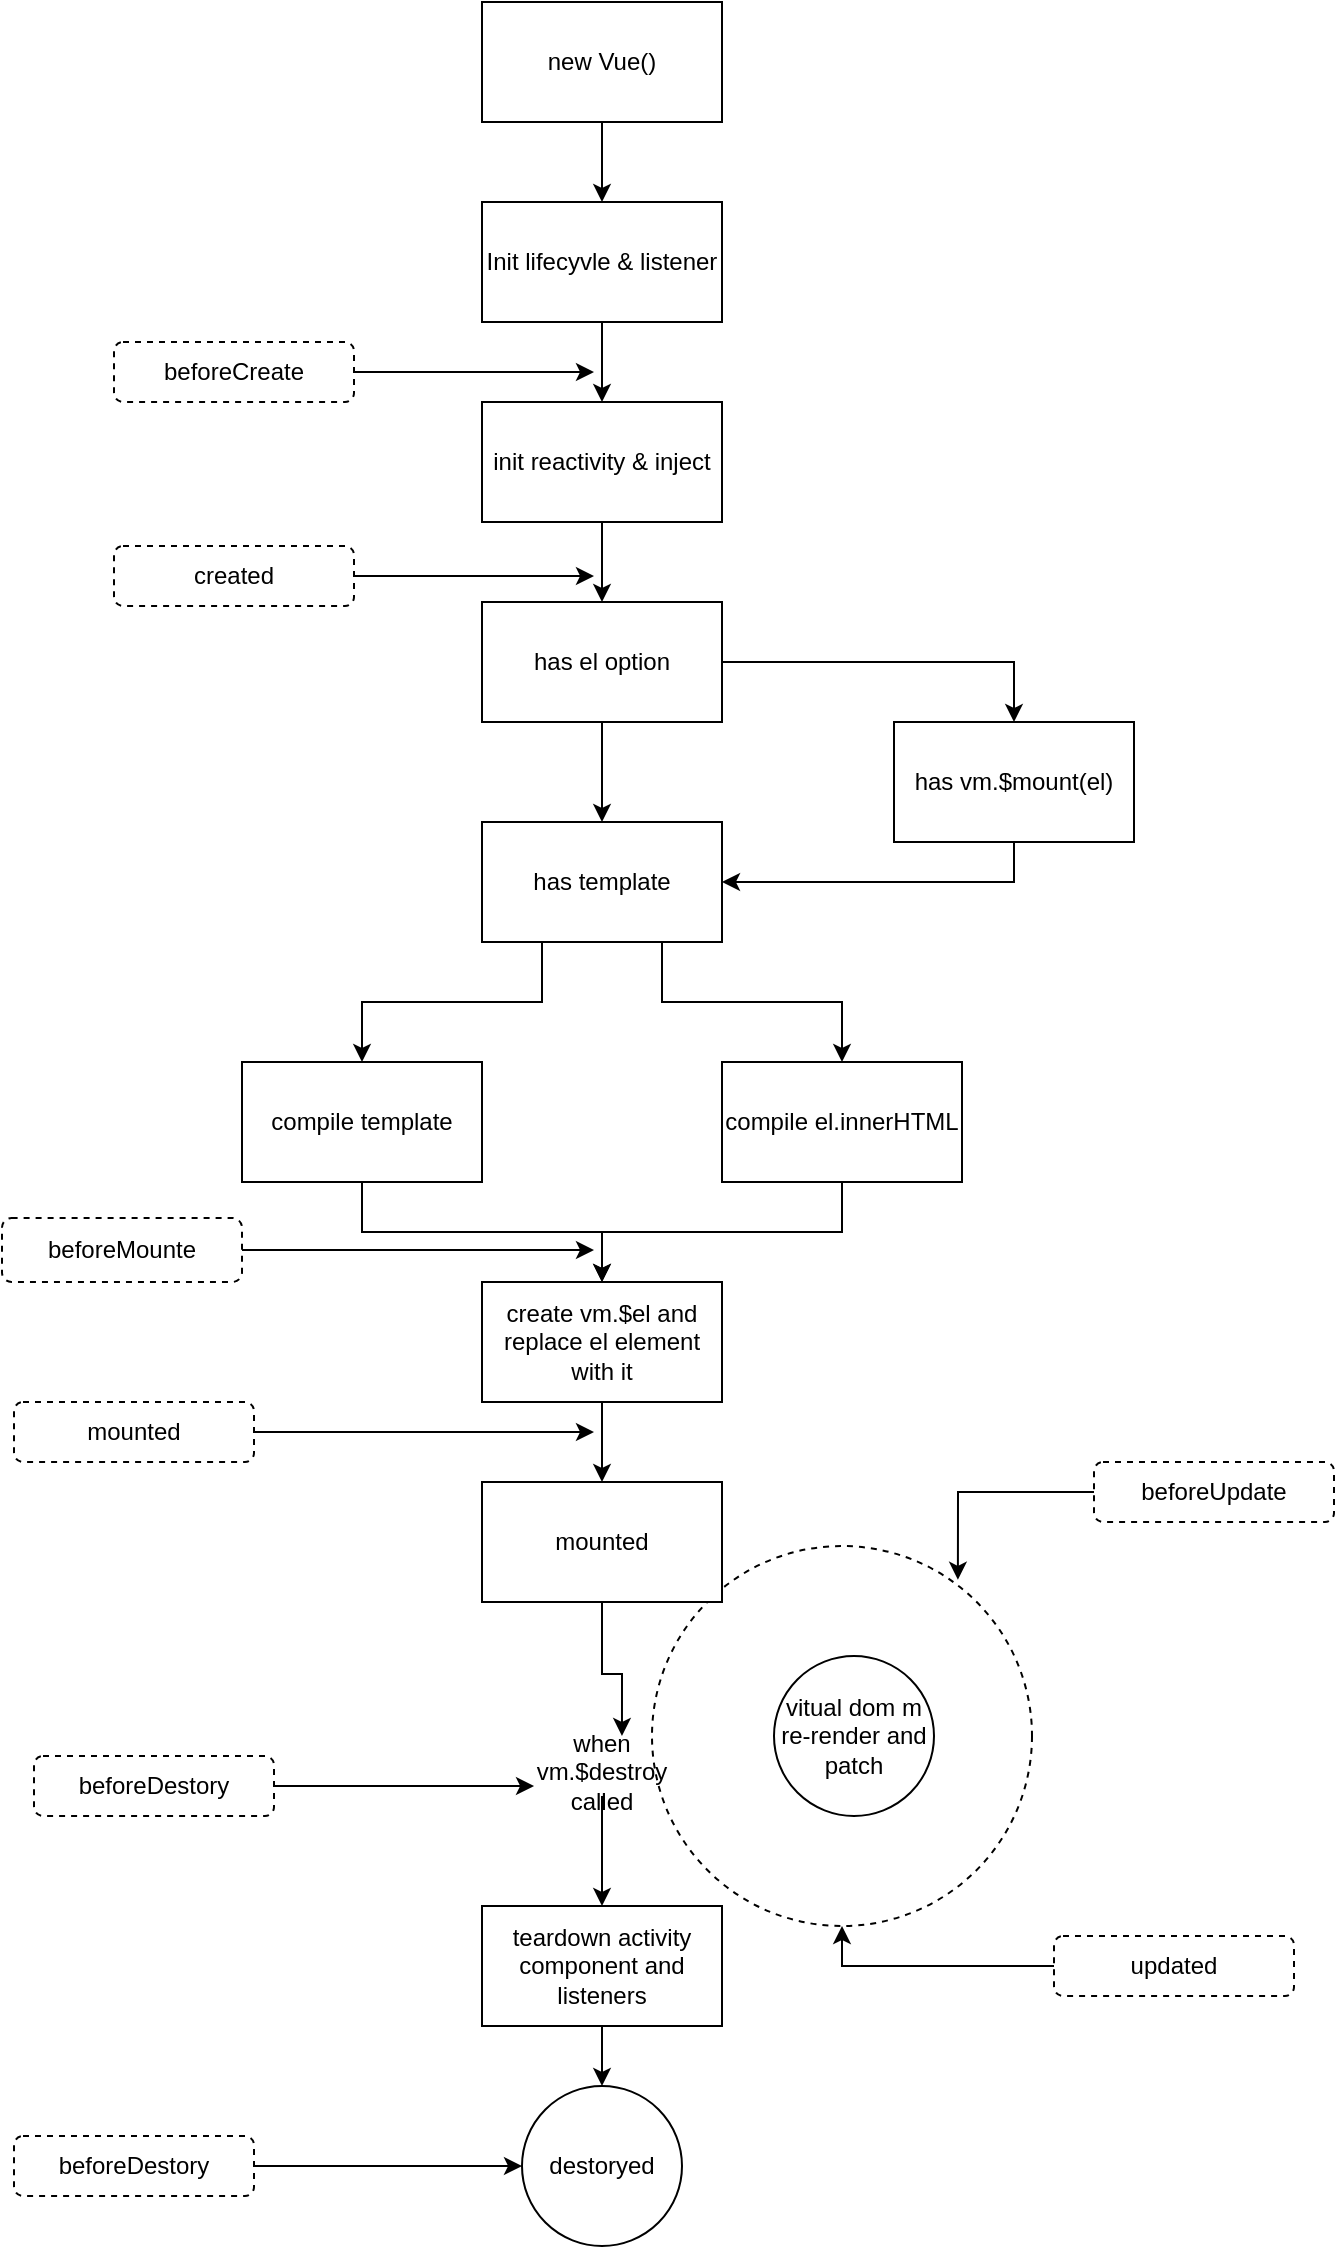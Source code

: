 <mxfile version="14.2.9" type="github"><diagram id="dCKSm5m4gtss8DiOqy7s" name="Page-1"><mxGraphModel dx="942" dy="614" grid="1" gridSize="10" guides="1" tooltips="1" connect="1" arrows="1" fold="1" page="1" pageScale="1" pageWidth="827" pageHeight="1169" math="0" shadow="0"><root><mxCell id="0"/><mxCell id="1" parent="0"/><mxCell id="AzhB0clEPcVWmoeDNMxk-26" value="" style="ellipse;whiteSpace=wrap;html=1;aspect=fixed;dashed=1;" vertex="1" parent="1"><mxGeometry x="439" y="780" width="190" height="190" as="geometry"/></mxCell><mxCell id="AzhB0clEPcVWmoeDNMxk-14" style="edgeStyle=orthogonalEdgeStyle;rounded=0;orthogonalLoop=1;jettySize=auto;html=1;exitX=0.5;exitY=1;exitDx=0;exitDy=0;entryX=0.5;entryY=0;entryDx=0;entryDy=0;" edge="1" parent="1" source="AzhB0clEPcVWmoeDNMxk-1" target="AzhB0clEPcVWmoeDNMxk-2"><mxGeometry relative="1" as="geometry"/></mxCell><mxCell id="AzhB0clEPcVWmoeDNMxk-1" value="new Vue()" style="rounded=0;whiteSpace=wrap;html=1;" vertex="1" parent="1"><mxGeometry x="354" y="8" width="120" height="60" as="geometry"/></mxCell><mxCell id="AzhB0clEPcVWmoeDNMxk-15" value="" style="edgeStyle=orthogonalEdgeStyle;rounded=0;orthogonalLoop=1;jettySize=auto;html=1;" edge="1" parent="1" source="AzhB0clEPcVWmoeDNMxk-2" target="AzhB0clEPcVWmoeDNMxk-3"><mxGeometry relative="1" as="geometry"/></mxCell><mxCell id="AzhB0clEPcVWmoeDNMxk-2" value="Init lifecyvle &amp;amp; listener" style="rounded=0;whiteSpace=wrap;html=1;" vertex="1" parent="1"><mxGeometry x="354" y="108" width="120" height="60" as="geometry"/></mxCell><mxCell id="AzhB0clEPcVWmoeDNMxk-16" value="" style="edgeStyle=orthogonalEdgeStyle;rounded=0;orthogonalLoop=1;jettySize=auto;html=1;" edge="1" parent="1" source="AzhB0clEPcVWmoeDNMxk-3" target="AzhB0clEPcVWmoeDNMxk-4"><mxGeometry relative="1" as="geometry"/></mxCell><mxCell id="AzhB0clEPcVWmoeDNMxk-3" value="init reactivity &amp;amp; inject" style="rounded=0;whiteSpace=wrap;html=1;" vertex="1" parent="1"><mxGeometry x="354" y="208" width="120" height="60" as="geometry"/></mxCell><mxCell id="AzhB0clEPcVWmoeDNMxk-17" style="edgeStyle=orthogonalEdgeStyle;rounded=0;orthogonalLoop=1;jettySize=auto;html=1;exitX=1;exitY=0.5;exitDx=0;exitDy=0;entryX=0.5;entryY=0;entryDx=0;entryDy=0;" edge="1" parent="1" source="AzhB0clEPcVWmoeDNMxk-4" target="AzhB0clEPcVWmoeDNMxk-6"><mxGeometry relative="1" as="geometry"/></mxCell><mxCell id="AzhB0clEPcVWmoeDNMxk-19" style="edgeStyle=orthogonalEdgeStyle;rounded=0;orthogonalLoop=1;jettySize=auto;html=1;exitX=0.5;exitY=1;exitDx=0;exitDy=0;entryX=0.5;entryY=0;entryDx=0;entryDy=0;" edge="1" parent="1" source="AzhB0clEPcVWmoeDNMxk-4" target="AzhB0clEPcVWmoeDNMxk-5"><mxGeometry relative="1" as="geometry"/></mxCell><mxCell id="AzhB0clEPcVWmoeDNMxk-4" value="has el option" style="rounded=0;whiteSpace=wrap;html=1;" vertex="1" parent="1"><mxGeometry x="354" y="308" width="120" height="60" as="geometry"/></mxCell><mxCell id="AzhB0clEPcVWmoeDNMxk-20" style="edgeStyle=orthogonalEdgeStyle;rounded=0;orthogonalLoop=1;jettySize=auto;html=1;exitX=0.25;exitY=1;exitDx=0;exitDy=0;entryX=0.5;entryY=0;entryDx=0;entryDy=0;" edge="1" parent="1" source="AzhB0clEPcVWmoeDNMxk-5" target="AzhB0clEPcVWmoeDNMxk-7"><mxGeometry relative="1" as="geometry"/></mxCell><mxCell id="AzhB0clEPcVWmoeDNMxk-21" style="edgeStyle=orthogonalEdgeStyle;rounded=0;orthogonalLoop=1;jettySize=auto;html=1;exitX=0.75;exitY=1;exitDx=0;exitDy=0;entryX=0.5;entryY=0;entryDx=0;entryDy=0;" edge="1" parent="1" source="AzhB0clEPcVWmoeDNMxk-5" target="AzhB0clEPcVWmoeDNMxk-8"><mxGeometry relative="1" as="geometry"/></mxCell><mxCell id="AzhB0clEPcVWmoeDNMxk-5" value="has template" style="rounded=0;whiteSpace=wrap;html=1;" vertex="1" parent="1"><mxGeometry x="354" y="418" width="120" height="60" as="geometry"/></mxCell><mxCell id="AzhB0clEPcVWmoeDNMxk-18" style="edgeStyle=orthogonalEdgeStyle;rounded=0;orthogonalLoop=1;jettySize=auto;html=1;exitX=0.5;exitY=1;exitDx=0;exitDy=0;" edge="1" parent="1" source="AzhB0clEPcVWmoeDNMxk-6" target="AzhB0clEPcVWmoeDNMxk-5"><mxGeometry relative="1" as="geometry"/></mxCell><mxCell id="AzhB0clEPcVWmoeDNMxk-6" value="has vm.$mount(el)" style="rounded=0;whiteSpace=wrap;html=1;" vertex="1" parent="1"><mxGeometry x="560" y="368" width="120" height="60" as="geometry"/></mxCell><mxCell id="AzhB0clEPcVWmoeDNMxk-23" style="edgeStyle=orthogonalEdgeStyle;rounded=0;orthogonalLoop=1;jettySize=auto;html=1;entryX=0.5;entryY=0;entryDx=0;entryDy=0;" edge="1" parent="1" source="AzhB0clEPcVWmoeDNMxk-7" target="AzhB0clEPcVWmoeDNMxk-9"><mxGeometry relative="1" as="geometry"/></mxCell><mxCell id="AzhB0clEPcVWmoeDNMxk-7" value="compile template" style="rounded=0;whiteSpace=wrap;html=1;" vertex="1" parent="1"><mxGeometry x="234" y="538" width="120" height="60" as="geometry"/></mxCell><mxCell id="AzhB0clEPcVWmoeDNMxk-22" style="edgeStyle=orthogonalEdgeStyle;rounded=0;orthogonalLoop=1;jettySize=auto;html=1;entryX=0.5;entryY=0;entryDx=0;entryDy=0;" edge="1" parent="1" source="AzhB0clEPcVWmoeDNMxk-8" target="AzhB0clEPcVWmoeDNMxk-9"><mxGeometry relative="1" as="geometry"/></mxCell><mxCell id="AzhB0clEPcVWmoeDNMxk-8" value="compile el.innerHTML" style="rounded=0;whiteSpace=wrap;html=1;" vertex="1" parent="1"><mxGeometry x="474" y="538" width="120" height="60" as="geometry"/></mxCell><mxCell id="AzhB0clEPcVWmoeDNMxk-24" style="edgeStyle=orthogonalEdgeStyle;rounded=0;orthogonalLoop=1;jettySize=auto;html=1;exitX=0.5;exitY=1;exitDx=0;exitDy=0;entryX=0.5;entryY=0;entryDx=0;entryDy=0;" edge="1" parent="1" source="AzhB0clEPcVWmoeDNMxk-9" target="AzhB0clEPcVWmoeDNMxk-10"><mxGeometry relative="1" as="geometry"/></mxCell><mxCell id="AzhB0clEPcVWmoeDNMxk-9" value="create vm.$el and replace el element with it" style="rounded=0;whiteSpace=wrap;html=1;" vertex="1" parent="1"><mxGeometry x="354" y="648" width="120" height="60" as="geometry"/></mxCell><mxCell id="AzhB0clEPcVWmoeDNMxk-32" style="edgeStyle=orthogonalEdgeStyle;rounded=0;orthogonalLoop=1;jettySize=auto;html=1;entryX=0.604;entryY=-0.2;entryDx=0;entryDy=0;entryPerimeter=0;" edge="1" parent="1" source="AzhB0clEPcVWmoeDNMxk-10" target="AzhB0clEPcVWmoeDNMxk-29"><mxGeometry relative="1" as="geometry"/></mxCell><mxCell id="AzhB0clEPcVWmoeDNMxk-10" value="mounted" style="rounded=0;whiteSpace=wrap;html=1;" vertex="1" parent="1"><mxGeometry x="354" y="748" width="120" height="60" as="geometry"/></mxCell><mxCell id="AzhB0clEPcVWmoeDNMxk-11" value="vitual dom m re-render and patch" style="ellipse;whiteSpace=wrap;html=1;aspect=fixed;" vertex="1" parent="1"><mxGeometry x="500" y="835" width="80" height="80" as="geometry"/></mxCell><mxCell id="AzhB0clEPcVWmoeDNMxk-28" style="edgeStyle=orthogonalEdgeStyle;rounded=0;orthogonalLoop=1;jettySize=auto;html=1;exitX=0.5;exitY=1;exitDx=0;exitDy=0;" edge="1" parent="1" source="AzhB0clEPcVWmoeDNMxk-12" target="AzhB0clEPcVWmoeDNMxk-13"><mxGeometry relative="1" as="geometry"/></mxCell><mxCell id="AzhB0clEPcVWmoeDNMxk-12" value="teardown activity component and listeners" style="rounded=0;whiteSpace=wrap;html=1;" vertex="1" parent="1"><mxGeometry x="354" y="960" width="120" height="60" as="geometry"/></mxCell><mxCell id="AzhB0clEPcVWmoeDNMxk-13" value="destoryed" style="ellipse;whiteSpace=wrap;html=1;aspect=fixed;" vertex="1" parent="1"><mxGeometry x="374" y="1050" width="80" height="80" as="geometry"/></mxCell><mxCell id="AzhB0clEPcVWmoeDNMxk-33" value="" style="edgeStyle=orthogonalEdgeStyle;rounded=0;orthogonalLoop=1;jettySize=auto;html=1;" edge="1" parent="1" source="AzhB0clEPcVWmoeDNMxk-29" target="AzhB0clEPcVWmoeDNMxk-12"><mxGeometry relative="1" as="geometry"/></mxCell><mxCell id="AzhB0clEPcVWmoeDNMxk-29" value="when vm.$destroy called" style="text;html=1;strokeColor=none;fillColor=none;align=center;verticalAlign=middle;whiteSpace=wrap;rounded=0;dashed=1;" vertex="1" parent="1"><mxGeometry x="366" y="880" width="96" height="25" as="geometry"/></mxCell><mxCell id="AzhB0clEPcVWmoeDNMxk-36" style="edgeStyle=orthogonalEdgeStyle;rounded=0;orthogonalLoop=1;jettySize=auto;html=1;" edge="1" parent="1" source="AzhB0clEPcVWmoeDNMxk-34"><mxGeometry relative="1" as="geometry"><mxPoint x="410" y="193" as="targetPoint"/></mxGeometry></mxCell><mxCell id="AzhB0clEPcVWmoeDNMxk-34" value="beforeCreate" style="rounded=1;whiteSpace=wrap;html=1;dashed=1;" vertex="1" parent="1"><mxGeometry x="170" y="178" width="120" height="30" as="geometry"/></mxCell><mxCell id="AzhB0clEPcVWmoeDNMxk-37" style="edgeStyle=orthogonalEdgeStyle;rounded=0;orthogonalLoop=1;jettySize=auto;html=1;" edge="1" parent="1" source="AzhB0clEPcVWmoeDNMxk-35"><mxGeometry relative="1" as="geometry"><mxPoint x="410" y="295" as="targetPoint"/></mxGeometry></mxCell><mxCell id="AzhB0clEPcVWmoeDNMxk-35" value="created" style="rounded=1;whiteSpace=wrap;html=1;dashed=1;" vertex="1" parent="1"><mxGeometry x="170" y="280" width="120" height="30" as="geometry"/></mxCell><mxCell id="AzhB0clEPcVWmoeDNMxk-40" style="edgeStyle=orthogonalEdgeStyle;rounded=0;orthogonalLoop=1;jettySize=auto;html=1;" edge="1" parent="1" source="AzhB0clEPcVWmoeDNMxk-38"><mxGeometry relative="1" as="geometry"><mxPoint x="410" y="632" as="targetPoint"/></mxGeometry></mxCell><mxCell id="AzhB0clEPcVWmoeDNMxk-38" value="beforeMounte" style="rounded=1;whiteSpace=wrap;html=1;dashed=1;" vertex="1" parent="1"><mxGeometry x="114" y="616" width="120" height="32" as="geometry"/></mxCell><mxCell id="AzhB0clEPcVWmoeDNMxk-41" style="edgeStyle=orthogonalEdgeStyle;rounded=0;orthogonalLoop=1;jettySize=auto;html=1;" edge="1" parent="1" source="AzhB0clEPcVWmoeDNMxk-39"><mxGeometry relative="1" as="geometry"><mxPoint x="410" y="723" as="targetPoint"/></mxGeometry></mxCell><mxCell id="AzhB0clEPcVWmoeDNMxk-39" value="mounted" style="rounded=1;whiteSpace=wrap;html=1;dashed=1;" vertex="1" parent="1"><mxGeometry x="120" y="708" width="120" height="30" as="geometry"/></mxCell><mxCell id="AzhB0clEPcVWmoeDNMxk-45" style="edgeStyle=orthogonalEdgeStyle;rounded=0;orthogonalLoop=1;jettySize=auto;html=1;entryX=0.805;entryY=0.089;entryDx=0;entryDy=0;entryPerimeter=0;" edge="1" parent="1" source="AzhB0clEPcVWmoeDNMxk-42" target="AzhB0clEPcVWmoeDNMxk-26"><mxGeometry relative="1" as="geometry"/></mxCell><mxCell id="AzhB0clEPcVWmoeDNMxk-42" value="beforeUpdate" style="rounded=1;whiteSpace=wrap;html=1;dashed=1;" vertex="1" parent="1"><mxGeometry x="660" y="738" width="120" height="30" as="geometry"/></mxCell><mxCell id="AzhB0clEPcVWmoeDNMxk-46" style="edgeStyle=orthogonalEdgeStyle;rounded=0;orthogonalLoop=1;jettySize=auto;html=1;" edge="1" parent="1" source="AzhB0clEPcVWmoeDNMxk-44" target="AzhB0clEPcVWmoeDNMxk-26"><mxGeometry relative="1" as="geometry"/></mxCell><mxCell id="AzhB0clEPcVWmoeDNMxk-44" value="updated" style="rounded=1;whiteSpace=wrap;html=1;dashed=1;" vertex="1" parent="1"><mxGeometry x="640" y="975" width="120" height="30" as="geometry"/></mxCell><mxCell id="AzhB0clEPcVWmoeDNMxk-48" style="edgeStyle=orthogonalEdgeStyle;rounded=0;orthogonalLoop=1;jettySize=auto;html=1;entryX=0.146;entryY=0.8;entryDx=0;entryDy=0;entryPerimeter=0;" edge="1" parent="1" source="AzhB0clEPcVWmoeDNMxk-47" target="AzhB0clEPcVWmoeDNMxk-29"><mxGeometry relative="1" as="geometry"/></mxCell><mxCell id="AzhB0clEPcVWmoeDNMxk-47" value="beforeDestory" style="rounded=1;whiteSpace=wrap;html=1;dashed=1;" vertex="1" parent="1"><mxGeometry x="130" y="885" width="120" height="30" as="geometry"/></mxCell><mxCell id="AzhB0clEPcVWmoeDNMxk-50" style="edgeStyle=orthogonalEdgeStyle;rounded=0;orthogonalLoop=1;jettySize=auto;html=1;entryX=0;entryY=0.5;entryDx=0;entryDy=0;" edge="1" parent="1" source="AzhB0clEPcVWmoeDNMxk-49" target="AzhB0clEPcVWmoeDNMxk-13"><mxGeometry relative="1" as="geometry"/></mxCell><mxCell id="AzhB0clEPcVWmoeDNMxk-49" value="beforeDestory" style="rounded=1;whiteSpace=wrap;html=1;dashed=1;" vertex="1" parent="1"><mxGeometry x="120" y="1075" width="120" height="30" as="geometry"/></mxCell></root></mxGraphModel></diagram></mxfile>